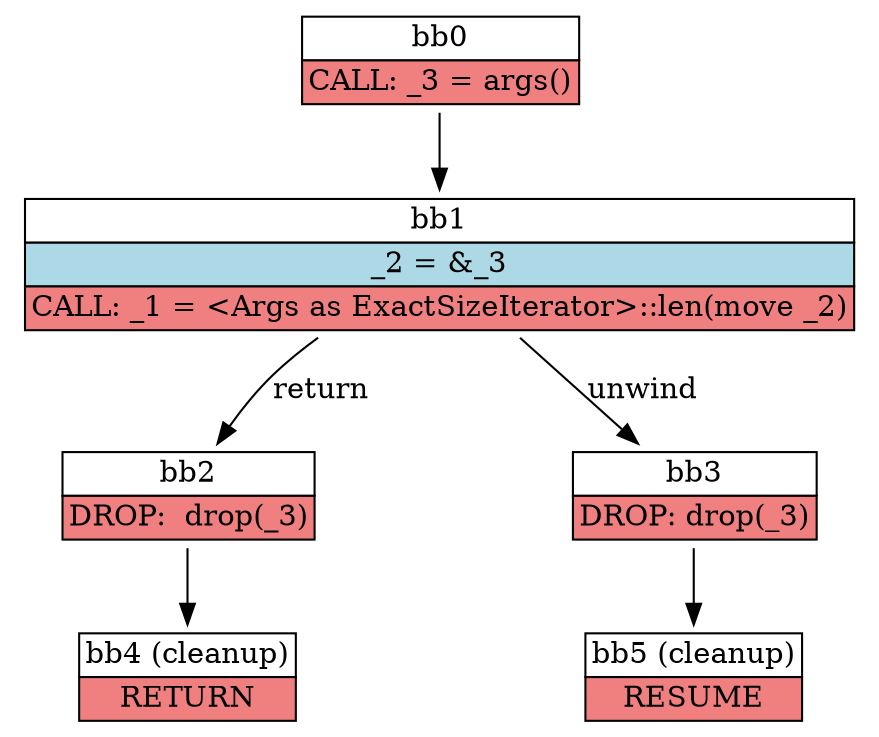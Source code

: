 digraph mir {
    nodesep=1.5;
    # Define all nodes with shape "none" since we will be using HTML labels to color the content of the "record".
    # See: https://stackoverflow.com/questions/17765301/graphviz-dot-how-to-change-the-colour-of-one-record-in-multi-record-shape
    node [shape=none];
    
    # Define the basic blocks
    # Statements are colored in "LightBlue", Terminators in "LightCoral".
    bb0 [label=<<table border="0" cellspacing="0">
                    <tr><td border="1">bb0</td></tr>
                    <tr><td border="1" bgcolor="LightCoral">CALL: _3 = args()</td></tr>
                </table>>
    ];
    bb1 [label=<<table border="0" cellspacing="0">
                    <tr><td border="1">bb1</td></tr>
                    <tr><td border="1" bgcolor="LightBlue">_2 = &amp;_3</td></tr>
                    <tr><td border="1" bgcolor="LightCoral">CALL: _1 = &lt;Args as ExactSizeIterator&gt;::len(move _2)</td></tr>
                </table>>
    ];
    bb2 [label= <<table border="0" cellspacing="0">
                    <tr><td border="1">bb2</td></tr>
                    <tr><td border="1" bgcolor="LightCoral">DROP:  drop(_3)</td></tr>
                </table>>
    ];
    bb3 [label= <<table border="0" cellspacing="0">
                    <tr><td border="1">bb4 (cleanup)</td></tr>
                    <tr><td border="1" bgcolor="LightCoral">RETURN</td></tr>
                </table>>
    ];
    bb4 [label= <<table border="0" cellspacing="0">
                    <tr><td border="1">bb3</td></tr>
                    <tr><td border="1" bgcolor="LightCoral">DROP: drop(_3)</td></tr>
                </table>>
    ];
    bb5 [label= <<table border="0" cellspacing="0">
                    <tr><td border="1">bb5 (cleanup)</td></tr>
                    <tr><td border="1" bgcolor="LightCoral">RESUME</td></tr>
                </table>>
    ];
    
    # Define the flow from one basic block to the other.
    bb0 ->  bb1;
    bb1 ->  bb2 [label="return"];
    bb2 ->  bb3;
    bb1 ->  bb4 [label="unwind"];
    bb4 ->  bb5;
}